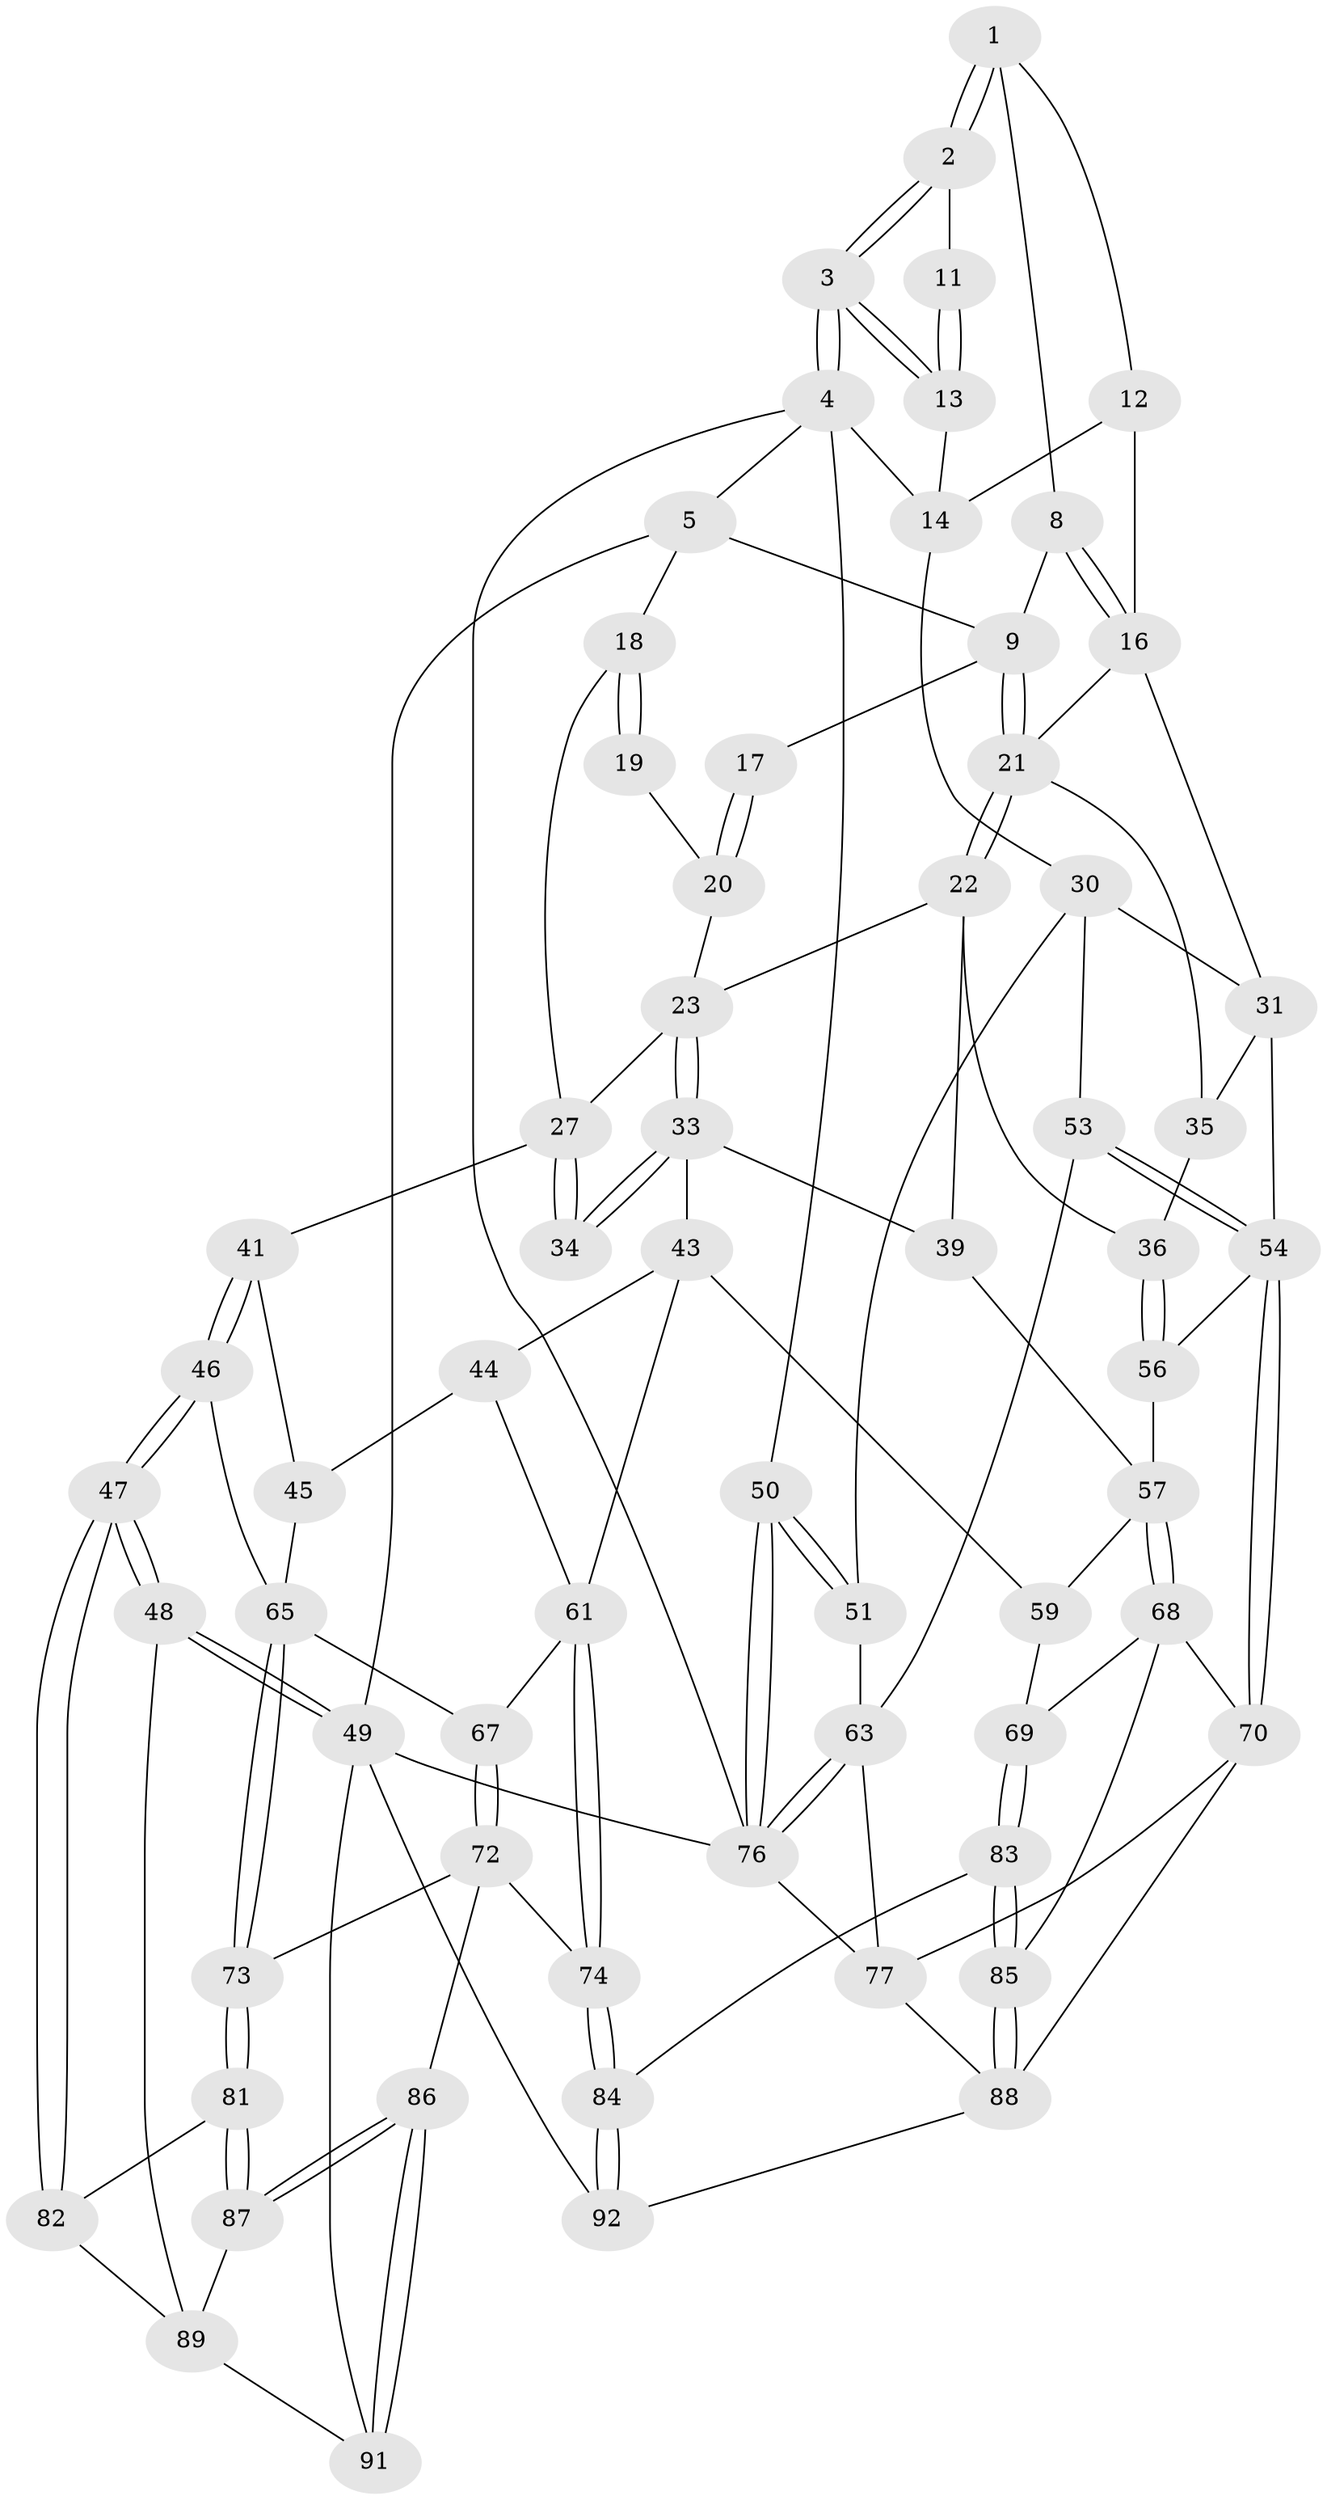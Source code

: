 // Generated by graph-tools (version 1.1) at 2025/24/03/03/25 07:24:31]
// undirected, 65 vertices, 147 edges
graph export_dot {
graph [start="1"]
  node [color=gray90,style=filled];
  1 [pos="+0.5529912505299164+0",super="+7"];
  2 [pos="+1+0"];
  3 [pos="+1+0"];
  4 [pos="+1+0",super="+32"];
  5 [pos="+0+0",super="+6"];
  8 [pos="+0.5546603709564875+0"];
  9 [pos="+0.44267089122965736+0.1710995411464542",super="+10"];
  11 [pos="+0.7899351275404853+0.05741928265091068"];
  12 [pos="+0.7537896228928986+0.06343733907836922",super="+15"];
  13 [pos="+0.8846130358598364+0.11153563204514036"];
  14 [pos="+0.8539609745881594+0.23442986478307368",super="+29"];
  16 [pos="+0.6905884608855628+0.23622219977019118",super="+25"];
  17 [pos="+0.36465717635453765+0.1718622558633226"];
  18 [pos="+0+0"];
  19 [pos="+0.042026658441677696+0"];
  20 [pos="+0.2720884187899586+0.2685793842726178"];
  21 [pos="+0.516980752355344+0.29139787113833987",super="+26"];
  22 [pos="+0.4547137939945571+0.3572202653150187",super="+37"];
  23 [pos="+0.37575370583888024+0.37784351103209446",super="+24"];
  27 [pos="+0.2139322291616249+0.31991636656549305",super="+28"];
  30 [pos="+0.8251021934634845+0.4891073962866545",super="+52"];
  31 [pos="+0.8078107959109982+0.4916037850465585",super="+38"];
  33 [pos="+0.2785549147506844+0.5070028914648756",super="+40"];
  34 [pos="+0.20298728173533953+0.4155571578755921"];
  35 [pos="+0.6199012969947837+0.5283981790431799"];
  36 [pos="+0.5414102795553408+0.5644157999976506"];
  39 [pos="+0.3603106704235559+0.5740361763682587"];
  41 [pos="+0+0.42488474627982964",super="+42"];
  43 [pos="+0.2126978208499073+0.5807723080102735",super="+60"];
  44 [pos="+0.1674747180210379+0.5987832995707599"];
  45 [pos="+0.11555665087195657+0.6045862459874617"];
  46 [pos="+0+0.5581694732610217"];
  47 [pos="+0+0.8858140526995295"];
  48 [pos="+0+0.8911540504768269"];
  49 [pos="+0+1",super="+93"];
  50 [pos="+1+0.6350850176084741"];
  51 [pos="+0.931883314670698+0.5973638248338627"];
  53 [pos="+0.8733608771009791+0.6790321493994773"];
  54 [pos="+0.718923738135775+0.7565671889704509",super="+55"];
  56 [pos="+0.5388584210258374+0.6021400189812096"];
  57 [pos="+0.5191981720150807+0.7065665154255699",super="+58"];
  59 [pos="+0.356465933610767+0.7154106290558535"];
  61 [pos="+0.30540796522156516+0.7897195748971632",super="+62"];
  63 [pos="+0.94010525251187+0.7845549069971669",super="+64"];
  65 [pos="+0+0.6273012451007502",super="+66"];
  67 [pos="+0.18030536260303312+0.7570955945119088"];
  68 [pos="+0.5499897336773503+0.763360293693754",super="+71"];
  69 [pos="+0.517511168787006+0.8054134337600425"];
  70 [pos="+0.7149693738546877+0.7703839237754603",super="+78"];
  72 [pos="+0.11836119163050234+0.8289562548480106",super="+75"];
  73 [pos="+0.08521930150630926+0.8284145864909352"];
  74 [pos="+0.3150301217516372+0.8489355284832352"];
  76 [pos="+1+0.7108938164954444",super="+79"];
  77 [pos="+0.8515469755731668+0.8776737164771",super="+80"];
  81 [pos="+0.07034540296477249+0.8520191714887833"];
  82 [pos="+0+0.8853842897745003"];
  83 [pos="+0.4581228721356728+0.8991011613781755"];
  84 [pos="+0.3283379327182175+0.8592330194417998"];
  85 [pos="+0.526278165990083+1"];
  86 [pos="+0.1498152869304141+1"];
  87 [pos="+0.0900354795010945+0.9241318083483013"];
  88 [pos="+0.5732436330652705+1",super="+94"];
  89 [pos="+0.026828104834475775+0.9357062253506235",super="+90"];
  91 [pos="+0.13339032229238687+1"];
  92 [pos="+0.2775027579336733+1"];
  1 -- 2;
  1 -- 2;
  1 -- 8;
  1 -- 12;
  2 -- 3;
  2 -- 3;
  2 -- 11;
  3 -- 4;
  3 -- 4;
  3 -- 13;
  3 -- 13;
  4 -- 5;
  4 -- 76;
  4 -- 50;
  4 -- 14;
  5 -- 18;
  5 -- 49;
  5 -- 9;
  8 -- 9;
  8 -- 16;
  8 -- 16;
  9 -- 21;
  9 -- 21;
  9 -- 17;
  11 -- 13;
  11 -- 13;
  12 -- 16;
  12 -- 14;
  13 -- 14;
  14 -- 30;
  16 -- 31;
  16 -- 21;
  17 -- 20;
  17 -- 20;
  18 -- 19;
  18 -- 19;
  18 -- 27;
  19 -- 20;
  20 -- 23;
  21 -- 22;
  21 -- 22;
  21 -- 35;
  22 -- 23;
  22 -- 36;
  22 -- 39;
  23 -- 33;
  23 -- 33;
  23 -- 27;
  27 -- 34;
  27 -- 34;
  27 -- 41;
  30 -- 31;
  30 -- 51;
  30 -- 53;
  31 -- 35;
  31 -- 54;
  33 -- 34;
  33 -- 34;
  33 -- 43;
  33 -- 39;
  35 -- 36;
  36 -- 56;
  36 -- 56;
  39 -- 57;
  41 -- 46;
  41 -- 46;
  41 -- 45;
  43 -- 44;
  43 -- 59;
  43 -- 61;
  44 -- 45;
  44 -- 61;
  45 -- 65;
  46 -- 47;
  46 -- 47;
  46 -- 65;
  47 -- 48;
  47 -- 48;
  47 -- 82;
  47 -- 82;
  48 -- 49;
  48 -- 49;
  48 -- 89;
  49 -- 76;
  49 -- 91;
  49 -- 92;
  50 -- 51;
  50 -- 51;
  50 -- 76;
  50 -- 76;
  51 -- 63;
  53 -- 54;
  53 -- 54;
  53 -- 63;
  54 -- 70;
  54 -- 70;
  54 -- 56;
  56 -- 57;
  57 -- 68;
  57 -- 68;
  57 -- 59;
  59 -- 69;
  61 -- 74;
  61 -- 74;
  61 -- 67;
  63 -- 76;
  63 -- 76;
  63 -- 77;
  65 -- 73;
  65 -- 73;
  65 -- 67;
  67 -- 72;
  67 -- 72;
  68 -- 69;
  68 -- 85;
  68 -- 70;
  69 -- 83;
  69 -- 83;
  70 -- 88;
  70 -- 77;
  72 -- 73;
  72 -- 74;
  72 -- 86;
  73 -- 81;
  73 -- 81;
  74 -- 84;
  74 -- 84;
  76 -- 77;
  77 -- 88;
  81 -- 82;
  81 -- 87;
  81 -- 87;
  82 -- 89;
  83 -- 84;
  83 -- 85;
  83 -- 85;
  84 -- 92;
  84 -- 92;
  85 -- 88;
  85 -- 88;
  86 -- 87;
  86 -- 87;
  86 -- 91;
  86 -- 91;
  87 -- 89;
  88 -- 92;
  89 -- 91;
}
